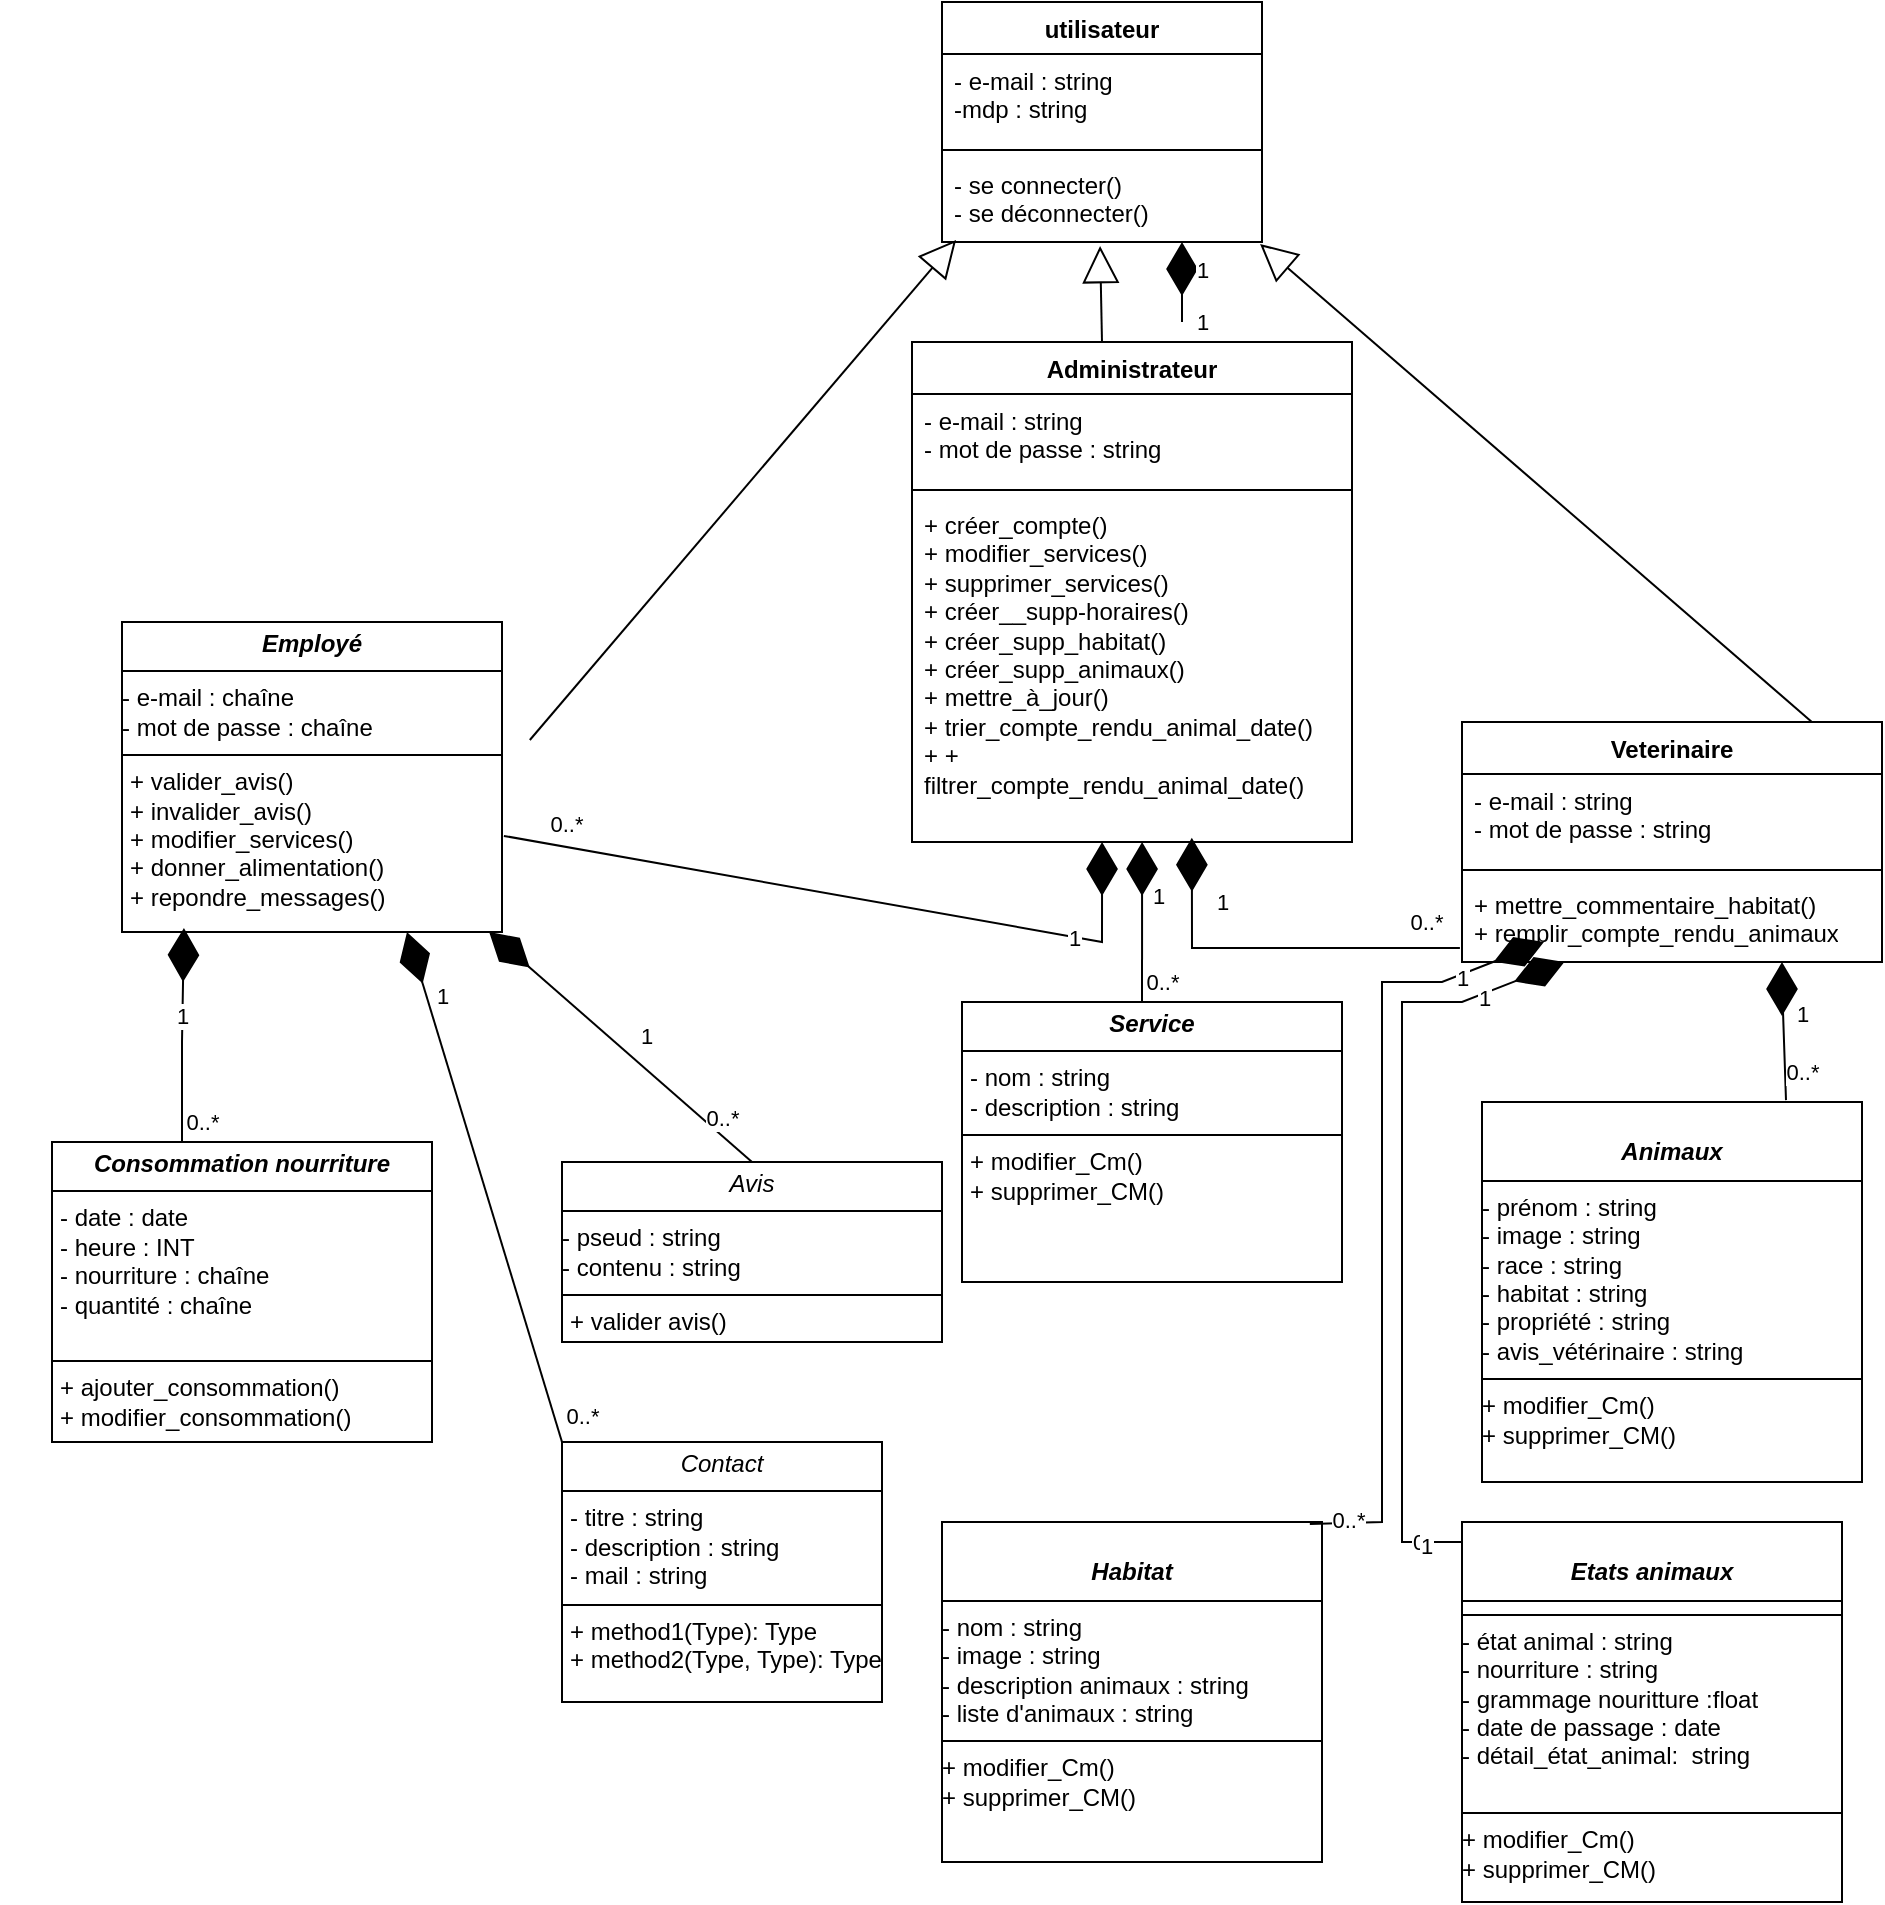 <mxfile version="24.3.1" type="device">
  <diagram name="Page-1" id="_X82IlEJ20sXBcsAMy1T">
    <mxGraphModel dx="1964" dy="566" grid="1" gridSize="10" guides="1" tooltips="1" connect="1" arrows="1" fold="1" page="1" pageScale="1" pageWidth="850" pageHeight="1100" math="0" shadow="0">
      <root>
        <mxCell id="0" />
        <mxCell id="1" parent="0" />
        <mxCell id="l_hysINIcQrrSr32fvWF-9" value="utilisateur" style="swimlane;fontStyle=1;align=center;verticalAlign=top;childLayout=stackLayout;horizontal=1;startSize=26;horizontalStack=0;resizeParent=1;resizeParentMax=0;resizeLast=0;collapsible=1;marginBottom=0;whiteSpace=wrap;html=1;" vertex="1" parent="1">
          <mxGeometry x="340" y="20" width="160" height="120" as="geometry" />
        </mxCell>
        <mxCell id="l_hysINIcQrrSr32fvWF-10" value="&lt;div&gt;- e-mail : string&lt;br&gt;&lt;/div&gt;&lt;div&gt;-mdp : string&lt;br&gt;&lt;/div&gt;" style="text;strokeColor=none;fillColor=none;align=left;verticalAlign=top;spacingLeft=4;spacingRight=4;overflow=hidden;rotatable=0;points=[[0,0.5],[1,0.5]];portConstraint=eastwest;whiteSpace=wrap;html=1;" vertex="1" parent="l_hysINIcQrrSr32fvWF-9">
          <mxGeometry y="26" width="160" height="44" as="geometry" />
        </mxCell>
        <mxCell id="l_hysINIcQrrSr32fvWF-11" value="" style="line;strokeWidth=1;fillColor=none;align=left;verticalAlign=middle;spacingTop=-1;spacingLeft=3;spacingRight=3;rotatable=0;labelPosition=right;points=[];portConstraint=eastwest;strokeColor=inherit;" vertex="1" parent="l_hysINIcQrrSr32fvWF-9">
          <mxGeometry y="70" width="160" height="8" as="geometry" />
        </mxCell>
        <mxCell id="l_hysINIcQrrSr32fvWF-12" value="&lt;div&gt;- se connecter()&lt;/div&gt;&lt;div&gt;- se déconnecter()&lt;br&gt;&lt;/div&gt;" style="text;strokeColor=none;fillColor=none;align=left;verticalAlign=top;spacingLeft=4;spacingRight=4;overflow=hidden;rotatable=0;points=[[0,0.5],[1,0.5]];portConstraint=eastwest;whiteSpace=wrap;html=1;" vertex="1" parent="l_hysINIcQrrSr32fvWF-9">
          <mxGeometry y="78" width="160" height="42" as="geometry" />
        </mxCell>
        <mxCell id="l_hysINIcQrrSr32fvWF-76" value="" style="endArrow=diamondThin;endFill=1;endSize=24;html=1;rounded=0;entryX=0.536;entryY=1.023;entryDx=0;entryDy=0;entryPerimeter=0;" edge="1" parent="l_hysINIcQrrSr32fvWF-9">
          <mxGeometry width="160" relative="1" as="geometry">
            <mxPoint x="120" y="160" as="sourcePoint" />
            <mxPoint x="120" y="120" as="targetPoint" />
          </mxGeometry>
        </mxCell>
        <mxCell id="l_hysINIcQrrSr32fvWF-77" value="1" style="edgeLabel;html=1;align=center;verticalAlign=middle;resizable=0;points=[];" vertex="1" connectable="0" parent="l_hysINIcQrrSr32fvWF-76">
          <mxGeometry x="0.325" relative="1" as="geometry">
            <mxPoint x="10" as="offset" />
          </mxGeometry>
        </mxCell>
        <mxCell id="l_hysINIcQrrSr32fvWF-78" value="1" style="edgeLabel;html=1;align=center;verticalAlign=middle;resizable=0;points=[];" vertex="1" connectable="0" parent="l_hysINIcQrrSr32fvWF-76">
          <mxGeometry x="-0.744" y="2" relative="1" as="geometry">
            <mxPoint x="12" y="5" as="offset" />
          </mxGeometry>
        </mxCell>
        <mxCell id="l_hysINIcQrrSr32fvWF-17" value="Veterinaire" style="swimlane;fontStyle=1;align=center;verticalAlign=top;childLayout=stackLayout;horizontal=1;startSize=26;horizontalStack=0;resizeParent=1;resizeParentMax=0;resizeLast=0;collapsible=1;marginBottom=0;whiteSpace=wrap;html=1;" vertex="1" parent="1">
          <mxGeometry x="600" y="380" width="210" height="120" as="geometry" />
        </mxCell>
        <mxCell id="l_hysINIcQrrSr32fvWF-18" value="&lt;div&gt;- e-mail : string&lt;/div&gt;&lt;div&gt;- mot de passe : string&lt;/div&gt;" style="text;strokeColor=none;fillColor=none;align=left;verticalAlign=top;spacingLeft=4;spacingRight=4;overflow=hidden;rotatable=0;points=[[0,0.5],[1,0.5]];portConstraint=eastwest;whiteSpace=wrap;html=1;" vertex="1" parent="l_hysINIcQrrSr32fvWF-17">
          <mxGeometry y="26" width="210" height="44" as="geometry" />
        </mxCell>
        <mxCell id="l_hysINIcQrrSr32fvWF-19" value="" style="line;strokeWidth=1;fillColor=none;align=left;verticalAlign=middle;spacingTop=-1;spacingLeft=3;spacingRight=3;rotatable=0;labelPosition=right;points=[];portConstraint=eastwest;strokeColor=inherit;" vertex="1" parent="l_hysINIcQrrSr32fvWF-17">
          <mxGeometry y="70" width="210" height="8" as="geometry" />
        </mxCell>
        <mxCell id="l_hysINIcQrrSr32fvWF-20" value="&lt;div&gt;+ mettre_commentaire_habitat()&lt;/div&gt;&lt;div&gt;+ remplir_compte_rendu_animaux&lt;br&gt;&lt;/div&gt;&lt;div&gt;&lt;br&gt;&lt;/div&gt;&lt;div&gt;&lt;br&gt;&lt;/div&gt;" style="text;strokeColor=none;fillColor=none;align=left;verticalAlign=top;spacingLeft=4;spacingRight=4;overflow=hidden;rotatable=0;points=[[0,0.5],[1,0.5]];portConstraint=eastwest;whiteSpace=wrap;html=1;" vertex="1" parent="l_hysINIcQrrSr32fvWF-17">
          <mxGeometry y="78" width="210" height="42" as="geometry" />
        </mxCell>
        <mxCell id="l_hysINIcQrrSr32fvWF-21" value="Administrateur" style="swimlane;fontStyle=1;align=center;verticalAlign=top;childLayout=stackLayout;horizontal=1;startSize=26;horizontalStack=0;resizeParent=1;resizeParentMax=0;resizeLast=0;collapsible=1;marginBottom=0;whiteSpace=wrap;html=1;" vertex="1" parent="1">
          <mxGeometry x="325" y="190" width="220" height="250" as="geometry" />
        </mxCell>
        <mxCell id="l_hysINIcQrrSr32fvWF-22" value="&lt;div&gt;- e-mail : string&lt;/div&gt;&lt;div&gt;- mot de passe : string&lt;/div&gt;" style="text;strokeColor=none;fillColor=none;align=left;verticalAlign=top;spacingLeft=4;spacingRight=4;overflow=hidden;rotatable=0;points=[[0,0.5],[1,0.5]];portConstraint=eastwest;whiteSpace=wrap;html=1;" vertex="1" parent="l_hysINIcQrrSr32fvWF-21">
          <mxGeometry y="26" width="220" height="44" as="geometry" />
        </mxCell>
        <mxCell id="l_hysINIcQrrSr32fvWF-23" value="" style="line;strokeWidth=1;fillColor=none;align=left;verticalAlign=middle;spacingTop=-1;spacingLeft=3;spacingRight=3;rotatable=0;labelPosition=right;points=[];portConstraint=eastwest;strokeColor=inherit;" vertex="1" parent="l_hysINIcQrrSr32fvWF-21">
          <mxGeometry y="70" width="220" height="8" as="geometry" />
        </mxCell>
        <mxCell id="l_hysINIcQrrSr32fvWF-24" value="&lt;div&gt;+ créer_compte()&lt;/div&gt;&lt;div&gt;+ modifier_services()&lt;/div&gt;&lt;div&gt;+ supprimer_services()&lt;/div&gt;&lt;div&gt;+ créer__supp-horaires()&lt;/div&gt;&lt;div&gt;+ créer_supp_habitat()&lt;/div&gt;&lt;div&gt;+ créer_supp_animaux()&lt;br&gt;&lt;/div&gt;&lt;div&gt;+ mettre_à_jour()&lt;/div&gt;&lt;div&gt;+ trier_compte_rendu_animal_date()&lt;/div&gt;&lt;div&gt;+ + filtrer_compte_rendu_animal_date()&lt;br&gt;&lt;/div&gt;&lt;div&gt;&lt;br&gt;&lt;/div&gt;&lt;div&gt;&lt;br&gt;&lt;/div&gt;&lt;div&gt;&lt;br&gt;&lt;/div&gt;&lt;div&gt;&lt;br&gt;&lt;/div&gt;" style="text;strokeColor=none;fillColor=none;align=left;verticalAlign=top;spacingLeft=4;spacingRight=4;overflow=hidden;rotatable=0;points=[[0,0.5],[1,0.5]];portConstraint=eastwest;whiteSpace=wrap;html=1;" vertex="1" parent="l_hysINIcQrrSr32fvWF-21">
          <mxGeometry y="78" width="220" height="172" as="geometry" />
        </mxCell>
        <mxCell id="l_hysINIcQrrSr32fvWF-26" value="" style="endArrow=block;endSize=16;endFill=0;html=1;rounded=0;entryX=0.494;entryY=1.048;entryDx=0;entryDy=0;entryPerimeter=0;" edge="1" parent="1" target="l_hysINIcQrrSr32fvWF-12">
          <mxGeometry width="160" relative="1" as="geometry">
            <mxPoint x="420" y="190" as="sourcePoint" />
            <mxPoint x="425" y="350" as="targetPoint" />
            <Array as="points" />
          </mxGeometry>
        </mxCell>
        <mxCell id="l_hysINIcQrrSr32fvWF-27" value="" style="endArrow=block;endSize=16;endFill=0;html=1;rounded=0;entryX=0.994;entryY=1.024;entryDx=0;entryDy=0;entryPerimeter=0;exitX=0.833;exitY=0;exitDx=0;exitDy=0;exitPerimeter=0;" edge="1" parent="1" source="l_hysINIcQrrSr32fvWF-17" target="l_hysINIcQrrSr32fvWF-12">
          <mxGeometry width="160" relative="1" as="geometry">
            <mxPoint x="570" y="392" as="sourcePoint" />
            <mxPoint x="530" y="360" as="targetPoint" />
            <Array as="points" />
          </mxGeometry>
        </mxCell>
        <mxCell id="l_hysINIcQrrSr32fvWF-28" value="" style="endArrow=block;endSize=16;endFill=0;html=1;rounded=0;entryX=0.044;entryY=0.976;entryDx=0;entryDy=0;entryPerimeter=0;" edge="1" parent="1" target="l_hysINIcQrrSr32fvWF-12">
          <mxGeometry width="160" relative="1" as="geometry">
            <mxPoint x="133.92" y="389" as="sourcePoint" />
            <mxPoint x="330.0" y="347.984" as="targetPoint" />
            <Array as="points" />
          </mxGeometry>
        </mxCell>
        <mxCell id="l_hysINIcQrrSr32fvWF-29" value="&lt;p style=&quot;margin:0px;margin-top:4px;text-align:center;&quot;&gt;&lt;b&gt;&lt;i&gt;Service&lt;/i&gt;&lt;/b&gt;&lt;br&gt;&lt;/p&gt;&lt;hr size=&quot;1&quot; style=&quot;border-style:solid;&quot;&gt;&lt;p style=&quot;margin:0px;margin-left:4px;&quot;&gt;- nom : string&lt;br&gt;- description : string&lt;/p&gt;&lt;hr size=&quot;1&quot; style=&quot;border-style:solid;&quot;&gt;&lt;p style=&quot;margin:0px;margin-left:4px;&quot;&gt;+ modifier_Cm()&lt;/p&gt;&lt;p style=&quot;margin:0px;margin-left:4px;&quot;&gt;+ supprimer_CM()&lt;br&gt;&lt;/p&gt;" style="verticalAlign=top;align=left;overflow=fill;html=1;whiteSpace=wrap;" vertex="1" parent="1">
          <mxGeometry x="350" y="520" width="190" height="140" as="geometry" />
        </mxCell>
        <mxCell id="l_hysINIcQrrSr32fvWF-30" value="&lt;span style=&quot;white-space: pre;&quot;&gt;&#x9;&lt;/span&gt;&lt;span style=&quot;white-space: pre;&quot;&gt;&#x9;&lt;/span&gt;&lt;p style=&quot;margin:0px;margin-top:4px;text-align:center;&quot;&gt;&lt;b&gt;&lt;i&gt;Habitat&lt;/i&gt;&lt;/b&gt;&lt;br&gt;&lt;/p&gt;&lt;hr size=&quot;1&quot; style=&quot;border-style:solid;&quot;&gt;&lt;div&gt;- nom : string&lt;/div&gt;&lt;div&gt;- image : string&lt;br&gt;&lt;/div&gt;&lt;div&gt;- description animaux : string&lt;/div&gt;&lt;div&gt;- liste d&#39;animaux : string&lt;/div&gt;&lt;hr size=&quot;1&quot; style=&quot;border-style:solid;&quot;&gt;&lt;div&gt;+ modifier_Cm()&lt;/div&gt;&lt;div&gt;+ supprimer_CM()&lt;/div&gt;" style="verticalAlign=top;align=left;overflow=fill;html=1;whiteSpace=wrap;" vertex="1" parent="1">
          <mxGeometry x="340" y="780" width="190" height="170" as="geometry" />
        </mxCell>
        <mxCell id="l_hysINIcQrrSr32fvWF-31" value="&lt;span style=&quot;white-space: pre;&quot;&gt;&#x9;&lt;/span&gt;&lt;span style=&quot;white-space: pre;&quot;&gt;&#x9;&lt;/span&gt;&lt;p style=&quot;margin:0px;margin-top:4px;text-align:center;&quot;&gt;&lt;b&gt;&lt;i&gt;Animaux&lt;/i&gt;&lt;/b&gt;&lt;br&gt;&lt;/p&gt;&lt;hr size=&quot;1&quot; style=&quot;border-style:solid;&quot;&gt;&lt;div&gt;- prénom : string&lt;/div&gt;&lt;div&gt;- image : string&lt;/div&gt;&lt;div&gt;- race : string&lt;/div&gt;&lt;div&gt;- habitat : string&lt;/div&gt;&lt;div&gt;- propriété : string&lt;/div&gt;&lt;div&gt;- avis_vétérinaire : string&lt;/div&gt;&lt;hr size=&quot;1&quot; style=&quot;border-style:solid;&quot;&gt;&lt;div&gt;+ modifier_Cm()&lt;/div&gt;&lt;div&gt;+ supprimer_CM()&lt;/div&gt;" style="verticalAlign=top;align=left;overflow=fill;html=1;whiteSpace=wrap;" vertex="1" parent="1">
          <mxGeometry x="610" y="570" width="190" height="190" as="geometry" />
        </mxCell>
        <mxCell id="l_hysINIcQrrSr32fvWF-34" value="&lt;p style=&quot;margin:0px;margin-top:4px;text-align:center;&quot;&gt;&lt;i&gt;Avis&lt;/i&gt;&lt;br&gt;&lt;/p&gt;&lt;hr size=&quot;1&quot; style=&quot;border-style:solid;&quot;&gt;&lt;div&gt;- pseud : string&lt;/div&gt;&lt;div&gt;- contenu : string&lt;/div&gt;&lt;hr size=&quot;1&quot; style=&quot;border-style:solid;&quot;&gt;&lt;p style=&quot;margin:0px;margin-left:4px;&quot;&gt;+ valider avis()&lt;br&gt;&lt;/p&gt;" style="verticalAlign=top;align=left;overflow=fill;html=1;whiteSpace=wrap;" vertex="1" parent="1">
          <mxGeometry x="150" y="600" width="190" height="90" as="geometry" />
        </mxCell>
        <mxCell id="l_hysINIcQrrSr32fvWF-41" value="&lt;p style=&quot;margin:0px;margin-top:4px;text-align:center;&quot;&gt;&lt;i&gt;&lt;b&gt;Employé&lt;/b&gt;&lt;/i&gt;&lt;br&gt;&lt;/p&gt;&lt;hr size=&quot;1&quot; style=&quot;border-style:solid;&quot;&gt;&lt;div&gt;- e-mail : chaîne&lt;/div&gt;&lt;div&gt;- mot de passe : chaîne&lt;/div&gt;&lt;hr size=&quot;1&quot; style=&quot;border-style:solid;&quot;&gt;&lt;p style=&quot;margin:0px;margin-left:4px;&quot;&gt;+ valider_avis()&lt;/p&gt;&lt;p style=&quot;margin:0px;margin-left:4px;&quot;&gt;+ invalider_avis()&lt;br&gt;&lt;/p&gt;&lt;p style=&quot;margin:0px;margin-left:4px;&quot;&gt;+ modifier_services()&lt;/p&gt;&lt;p style=&quot;margin:0px;margin-left:4px;&quot;&gt;+ donner_alimentation()&lt;/p&gt;&lt;p style=&quot;margin:0px;margin-left:4px;&quot;&gt;+ repondre_messages()&lt;br&gt;&lt;/p&gt;" style="verticalAlign=top;align=left;overflow=fill;html=1;whiteSpace=wrap;" vertex="1" parent="1">
          <mxGeometry x="-70" y="330" width="190" height="155" as="geometry" />
        </mxCell>
        <mxCell id="l_hysINIcQrrSr32fvWF-42" value="&lt;p style=&quot;margin:0px;margin-top:4px;text-align:center;&quot;&gt;&lt;i&gt;&lt;b&gt;Consommation nourriture&lt;/b&gt;&lt;/i&gt;&lt;br&gt;&lt;/p&gt;&lt;hr size=&quot;1&quot; style=&quot;border-style:solid;&quot;&gt;&lt;p style=&quot;margin:0px;margin-left:4px;&quot;&gt;- date : date&lt;br&gt;&lt;/p&gt;&lt;p style=&quot;margin:0px;margin-left:4px;&quot;&gt;- heure : INT&lt;br&gt;&lt;/p&gt;&lt;p style=&quot;margin:0px;margin-left:4px;&quot;&gt;- nourriture : chaîne&lt;/p&gt;&lt;p style=&quot;margin:0px;margin-left:4px;&quot;&gt;- quantité : chaîne&lt;/p&gt;&lt;p style=&quot;margin:0px;margin-left:4px;&quot;&gt;&lt;br&gt;&lt;/p&gt;&lt;hr size=&quot;1&quot; style=&quot;border-style:solid;&quot;&gt;&lt;p style=&quot;margin:0px;margin-left:4px;&quot;&gt;+ ajouter_consommation()&lt;/p&gt;&lt;p style=&quot;margin:0px;margin-left:4px;&quot;&gt;+ modifier_consommation()&lt;br&gt;&lt;/p&gt;" style="verticalAlign=top;align=left;overflow=fill;html=1;whiteSpace=wrap;" vertex="1" parent="1">
          <mxGeometry x="-105" y="590" width="190" height="150" as="geometry" />
        </mxCell>
        <mxCell id="l_hysINIcQrrSr32fvWF-43" value="&lt;p style=&quot;margin:0px;margin-top:4px;text-align:center;&quot;&gt;&lt;i&gt;Contact&lt;/i&gt;&lt;br&gt;&lt;/p&gt;&lt;hr size=&quot;1&quot; style=&quot;border-style:solid;&quot;&gt;&lt;p style=&quot;margin:0px;margin-left:4px;&quot;&gt;- titre :&amp;nbsp;string&lt;/p&gt;&lt;p style=&quot;margin:0px;margin-left:4px;&quot;&gt;- description : string&lt;/p&gt;&lt;p style=&quot;margin:0px;margin-left:4px;&quot;&gt;- mail : string&lt;/p&gt;&lt;hr size=&quot;1&quot; style=&quot;border-style:solid;&quot;&gt;&lt;p style=&quot;margin:0px;margin-left:4px;&quot;&gt;+ method1(Type): Type&lt;br&gt;+ method2(Type, Type): Type&lt;/p&gt;" style="verticalAlign=top;align=left;overflow=fill;html=1;whiteSpace=wrap;" vertex="1" parent="1">
          <mxGeometry x="150" y="740" width="160" height="130" as="geometry" />
        </mxCell>
        <mxCell id="l_hysINIcQrrSr32fvWF-48" value="" style="endArrow=diamondThin;endFill=1;endSize=24;html=1;rounded=0;exitX=0.5;exitY=0;exitDx=0;exitDy=0;" edge="1" parent="1" source="l_hysINIcQrrSr32fvWF-34" target="l_hysINIcQrrSr32fvWF-41">
          <mxGeometry width="160" relative="1" as="geometry">
            <mxPoint x="180" y="592" as="sourcePoint" />
            <mxPoint x="183.04" y="540" as="targetPoint" />
          </mxGeometry>
        </mxCell>
        <mxCell id="l_hysINIcQrrSr32fvWF-70" value="1" style="edgeLabel;html=1;align=center;verticalAlign=middle;resizable=0;points=[];" vertex="1" connectable="0" parent="l_hysINIcQrrSr32fvWF-48">
          <mxGeometry x="0.028" y="-5" relative="1" as="geometry">
            <mxPoint x="11" as="offset" />
          </mxGeometry>
        </mxCell>
        <mxCell id="l_hysINIcQrrSr32fvWF-71" value="0..*" style="edgeLabel;html=1;align=center;verticalAlign=middle;resizable=0;points=[];" vertex="1" connectable="0" parent="l_hysINIcQrrSr32fvWF-48">
          <mxGeometry x="-0.533" y="1" relative="1" as="geometry">
            <mxPoint x="16" y="4" as="offset" />
          </mxGeometry>
        </mxCell>
        <mxCell id="l_hysINIcQrrSr32fvWF-50" value="" style="endArrow=diamondThin;endFill=1;endSize=24;html=1;rounded=0;exitX=0;exitY=0;exitDx=0;exitDy=0;entryX=0.163;entryY=0.987;entryDx=0;entryDy=0;entryPerimeter=0;" edge="1" parent="1" source="l_hysINIcQrrSr32fvWF-42" target="l_hysINIcQrrSr32fvWF-41">
          <mxGeometry width="160" relative="1" as="geometry">
            <mxPoint x="-40" y="730" as="sourcePoint" />
            <mxPoint x="110" y="539" as="targetPoint" />
            <Array as="points">
              <mxPoint x="-40" y="590" />
              <mxPoint x="-40" y="540" />
            </Array>
          </mxGeometry>
        </mxCell>
        <mxCell id="l_hysINIcQrrSr32fvWF-73" value="0..*" style="edgeLabel;html=1;align=center;verticalAlign=middle;resizable=0;points=[];" vertex="1" connectable="0" parent="l_hysINIcQrrSr32fvWF-50">
          <mxGeometry x="-0.419" relative="1" as="geometry">
            <mxPoint x="25" y="-10" as="offset" />
          </mxGeometry>
        </mxCell>
        <mxCell id="l_hysINIcQrrSr32fvWF-74" value="1" style="edgeLabel;html=1;align=center;verticalAlign=middle;resizable=0;points=[];" vertex="1" connectable="0" parent="l_hysINIcQrrSr32fvWF-50">
          <mxGeometry x="0.494" relative="1" as="geometry">
            <mxPoint as="offset" />
          </mxGeometry>
        </mxCell>
        <mxCell id="l_hysINIcQrrSr32fvWF-52" value="" style="endArrow=diamondThin;endFill=1;endSize=24;html=1;rounded=0;entryX=0.432;entryY=1;entryDx=0;entryDy=0;exitX=1.005;exitY=0.69;exitDx=0;exitDy=0;exitPerimeter=0;entryPerimeter=0;" edge="1" parent="1" source="l_hysINIcQrrSr32fvWF-41" target="l_hysINIcQrrSr32fvWF-24">
          <mxGeometry width="160" relative="1" as="geometry">
            <mxPoint x="370" y="320" as="sourcePoint" />
            <mxPoint x="530" y="320" as="targetPoint" />
            <Array as="points">
              <mxPoint x="420" y="490" />
            </Array>
          </mxGeometry>
        </mxCell>
        <mxCell id="l_hysINIcQrrSr32fvWF-79" value="0..*" style="edgeLabel;html=1;align=center;verticalAlign=middle;resizable=0;points=[];" vertex="1" connectable="0" parent="l_hysINIcQrrSr32fvWF-52">
          <mxGeometry x="-0.821" y="-1" relative="1" as="geometry">
            <mxPoint y="-13" as="offset" />
          </mxGeometry>
        </mxCell>
        <mxCell id="l_hysINIcQrrSr32fvWF-80" value="1" style="edgeLabel;html=1;align=center;verticalAlign=middle;resizable=0;points=[];" vertex="1" connectable="0" parent="l_hysINIcQrrSr32fvWF-52">
          <mxGeometry x="0.687" y="1" relative="1" as="geometry">
            <mxPoint x="-9" as="offset" />
          </mxGeometry>
        </mxCell>
        <mxCell id="l_hysINIcQrrSr32fvWF-53" value="" style="endArrow=diamondThin;endFill=1;endSize=24;html=1;rounded=0;entryX=0.636;entryY=0.988;entryDx=0;entryDy=0;entryPerimeter=0;exitX=-0.005;exitY=0.833;exitDx=0;exitDy=0;exitPerimeter=0;" edge="1" parent="1" source="l_hysINIcQrrSr32fvWF-20" target="l_hysINIcQrrSr32fvWF-24">
          <mxGeometry width="160" relative="1" as="geometry">
            <mxPoint x="550" y="440" as="sourcePoint" />
            <mxPoint x="440" y="370" as="targetPoint" />
            <Array as="points">
              <mxPoint x="465" y="493" />
            </Array>
          </mxGeometry>
        </mxCell>
        <mxCell id="l_hysINIcQrrSr32fvWF-81" value="0..*" style="edgeLabel;html=1;align=center;verticalAlign=middle;resizable=0;points=[];" vertex="1" connectable="0" parent="l_hysINIcQrrSr32fvWF-53">
          <mxGeometry x="-0.821" relative="1" as="geometry">
            <mxPoint y="-13" as="offset" />
          </mxGeometry>
        </mxCell>
        <mxCell id="l_hysINIcQrrSr32fvWF-82" value="1" style="edgeLabel;html=1;align=center;verticalAlign=middle;resizable=0;points=[];" vertex="1" connectable="0" parent="l_hysINIcQrrSr32fvWF-53">
          <mxGeometry x="0.661" y="-2" relative="1" as="geometry">
            <mxPoint x="13" as="offset" />
          </mxGeometry>
        </mxCell>
        <mxCell id="l_hysINIcQrrSr32fvWF-54" value="" style="endArrow=diamondThin;endFill=1;endSize=24;html=1;rounded=0;entryX=0.523;entryY=1;entryDx=0;entryDy=0;entryPerimeter=0;" edge="1" parent="1" source="l_hysINIcQrrSr32fvWF-29" target="l_hysINIcQrrSr32fvWF-24">
          <mxGeometry width="160" relative="1" as="geometry">
            <mxPoint x="370" y="690" as="sourcePoint" />
            <mxPoint x="530" y="690" as="targetPoint" />
            <Array as="points">
              <mxPoint x="440" y="520" />
            </Array>
          </mxGeometry>
        </mxCell>
        <mxCell id="l_hysINIcQrrSr32fvWF-63" value="1" style="edgeLabel;html=1;align=center;verticalAlign=middle;resizable=0;points=[];" vertex="1" connectable="0" parent="l_hysINIcQrrSr32fvWF-54">
          <mxGeometry x="0.325" relative="1" as="geometry">
            <mxPoint x="8" as="offset" />
          </mxGeometry>
        </mxCell>
        <mxCell id="l_hysINIcQrrSr32fvWF-64" value="0..*" style="edgeLabel;html=1;align=center;verticalAlign=middle;resizable=0;points=[];" vertex="1" connectable="0" parent="l_hysINIcQrrSr32fvWF-54">
          <mxGeometry x="-0.744" y="2" relative="1" as="geometry">
            <mxPoint x="12" as="offset" />
          </mxGeometry>
        </mxCell>
        <mxCell id="l_hysINIcQrrSr32fvWF-55" value="" style="endArrow=diamondThin;endFill=1;endSize=24;html=1;rounded=0;exitX=0;exitY=0;exitDx=0;exitDy=0;" edge="1" parent="1" target="l_hysINIcQrrSr32fvWF-20">
          <mxGeometry width="160" relative="1" as="geometry">
            <mxPoint x="600" y="790" as="sourcePoint" />
            <mxPoint x="590" y="590" as="targetPoint" />
            <Array as="points">
              <mxPoint x="570" y="790" />
              <mxPoint x="570" y="650" />
              <mxPoint x="570" y="520" />
              <mxPoint x="600" y="520" />
            </Array>
          </mxGeometry>
        </mxCell>
        <mxCell id="l_hysINIcQrrSr32fvWF-60" value="0" style="edgeLabel;html=1;align=center;verticalAlign=middle;resizable=0;points=[];" vertex="1" connectable="0" parent="l_hysINIcQrrSr32fvWF-55">
          <mxGeometry x="-0.886" relative="1" as="geometry">
            <mxPoint as="offset" />
          </mxGeometry>
        </mxCell>
        <mxCell id="l_hysINIcQrrSr32fvWF-61" value="1" style="edgeLabel;html=1;align=center;verticalAlign=middle;resizable=0;points=[];" vertex="1" connectable="0" parent="l_hysINIcQrrSr32fvWF-55">
          <mxGeometry x="0.771" y="-2" relative="1" as="geometry">
            <mxPoint as="offset" />
          </mxGeometry>
        </mxCell>
        <mxCell id="l_hysINIcQrrSr32fvWF-62" value="1" style="edgeLabel;html=1;align=center;verticalAlign=middle;resizable=0;points=[];" vertex="1" connectable="0" parent="l_hysINIcQrrSr32fvWF-55">
          <mxGeometry x="-0.906" y="2" relative="1" as="geometry">
            <mxPoint as="offset" />
          </mxGeometry>
        </mxCell>
        <mxCell id="l_hysINIcQrrSr32fvWF-66" value="" style="endArrow=diamondThin;endFill=1;endSize=24;html=1;rounded=0;exitX=0.968;exitY=0.006;exitDx=0;exitDy=0;exitPerimeter=0;" edge="1" parent="1" source="l_hysINIcQrrSr32fvWF-30">
          <mxGeometry width="160" relative="1" as="geometry">
            <mxPoint x="590" y="780" as="sourcePoint" />
            <mxPoint x="641" y="490" as="targetPoint" />
            <Array as="points">
              <mxPoint x="560" y="780" />
              <mxPoint x="560" y="640" />
              <mxPoint x="560" y="510" />
              <mxPoint x="590" y="510" />
            </Array>
          </mxGeometry>
        </mxCell>
        <mxCell id="l_hysINIcQrrSr32fvWF-67" value="0" style="edgeLabel;html=1;align=center;verticalAlign=middle;resizable=0;points=[];" vertex="1" connectable="0" parent="l_hysINIcQrrSr32fvWF-66">
          <mxGeometry x="-0.886" relative="1" as="geometry">
            <mxPoint as="offset" />
          </mxGeometry>
        </mxCell>
        <mxCell id="l_hysINIcQrrSr32fvWF-68" value="1" style="edgeLabel;html=1;align=center;verticalAlign=middle;resizable=0;points=[];" vertex="1" connectable="0" parent="l_hysINIcQrrSr32fvWF-66">
          <mxGeometry x="0.771" y="-2" relative="1" as="geometry">
            <mxPoint as="offset" />
          </mxGeometry>
        </mxCell>
        <mxCell id="l_hysINIcQrrSr32fvWF-69" value="0..*" style="edgeLabel;html=1;align=center;verticalAlign=middle;resizable=0;points=[];" vertex="1" connectable="0" parent="l_hysINIcQrrSr32fvWF-66">
          <mxGeometry x="-0.906" y="2" relative="1" as="geometry">
            <mxPoint as="offset" />
          </mxGeometry>
        </mxCell>
        <mxCell id="l_hysINIcQrrSr32fvWF-85" value="&lt;span style=&quot;white-space: pre;&quot;&gt;&#x9;&lt;/span&gt;&lt;span style=&quot;white-space: pre;&quot;&gt;&#x9;&lt;/span&gt;&lt;p style=&quot;margin:0px;margin-top:4px;text-align:center;&quot;&gt;&lt;b&gt;&lt;i&gt;Etats animaux&lt;/i&gt;&lt;/b&gt;&lt;/p&gt;&lt;hr size=&quot;1&quot; style=&quot;border-style:solid;&quot;&gt;&lt;div&gt;&lt;hr size=&quot;1&quot; style=&quot;border-style:solid;&quot;&gt;&lt;div&gt;- état animal : string&lt;/div&gt;&lt;div&gt;- nourriture : string&lt;/div&gt;&lt;div&gt;- grammage nouritture :float&lt;br&gt;&lt;/div&gt;&lt;div&gt;- date de passage : date&lt;br&gt;&lt;/div&gt;&lt;div&gt;- détail_état_animal:&amp;nbsp; string&lt;/div&gt;&lt;br&gt;&lt;/div&gt;&lt;hr size=&quot;1&quot; style=&quot;border-style:solid;&quot;&gt;&lt;div&gt;+ modifier_Cm()&lt;/div&gt;&lt;div&gt;+ supprimer_CM()&lt;/div&gt;" style="verticalAlign=top;align=left;overflow=fill;html=1;whiteSpace=wrap;" vertex="1" parent="1">
          <mxGeometry x="600" y="780" width="190" height="190" as="geometry" />
        </mxCell>
        <mxCell id="l_hysINIcQrrSr32fvWF-86" value="" style="endArrow=diamondThin;endFill=1;endSize=24;html=1;rounded=0;entryX=0.75;entryY=1;entryDx=0;entryDy=0;exitX=0;exitY=0;exitDx=0;exitDy=0;" edge="1" parent="1" source="l_hysINIcQrrSr32fvWF-43" target="l_hysINIcQrrSr32fvWF-41">
          <mxGeometry width="160" relative="1" as="geometry">
            <mxPoint x="90" y="720" as="sourcePoint" />
            <mxPoint x="250" y="720" as="targetPoint" />
          </mxGeometry>
        </mxCell>
        <mxCell id="l_hysINIcQrrSr32fvWF-88" value="1" style="edgeLabel;html=1;align=center;verticalAlign=middle;resizable=0;points=[];" vertex="1" connectable="0" parent="l_hysINIcQrrSr32fvWF-86">
          <mxGeometry x="0.752" y="1" relative="1" as="geometry">
            <mxPoint x="9" as="offset" />
          </mxGeometry>
        </mxCell>
        <mxCell id="l_hysINIcQrrSr32fvWF-89" value="0..*" style="edgeLabel;html=1;align=center;verticalAlign=middle;resizable=0;points=[];" vertex="1" connectable="0" parent="l_hysINIcQrrSr32fvWF-86">
          <mxGeometry x="-0.914" y="-3" relative="1" as="geometry">
            <mxPoint x="10" y="-1" as="offset" />
          </mxGeometry>
        </mxCell>
        <mxCell id="l_hysINIcQrrSr32fvWF-90" value="" style="endArrow=diamondThin;endFill=1;endSize=24;html=1;rounded=0;exitX=0.8;exitY=-0.005;exitDx=0;exitDy=0;exitPerimeter=0;" edge="1" parent="1" source="l_hysINIcQrrSr32fvWF-31">
          <mxGeometry width="160" relative="1" as="geometry">
            <mxPoint x="820" y="590" as="sourcePoint" />
            <mxPoint x="760" y="500" as="targetPoint" />
            <Array as="points">
              <mxPoint x="760" y="510" />
            </Array>
          </mxGeometry>
        </mxCell>
        <mxCell id="l_hysINIcQrrSr32fvWF-91" value="0..*" style="edgeLabel;html=1;align=center;verticalAlign=middle;resizable=0;points=[];" vertex="1" connectable="0" parent="l_hysINIcQrrSr32fvWF-90">
          <mxGeometry x="-0.59" y="4" relative="1" as="geometry">
            <mxPoint x="12" as="offset" />
          </mxGeometry>
        </mxCell>
        <mxCell id="l_hysINIcQrrSr32fvWF-92" value="1" style="edgeLabel;html=1;align=center;verticalAlign=middle;resizable=0;points=[];" vertex="1" connectable="0" parent="l_hysINIcQrrSr32fvWF-90">
          <mxGeometry x="0.247" relative="1" as="geometry">
            <mxPoint x="9" as="offset" />
          </mxGeometry>
        </mxCell>
      </root>
    </mxGraphModel>
  </diagram>
</mxfile>
